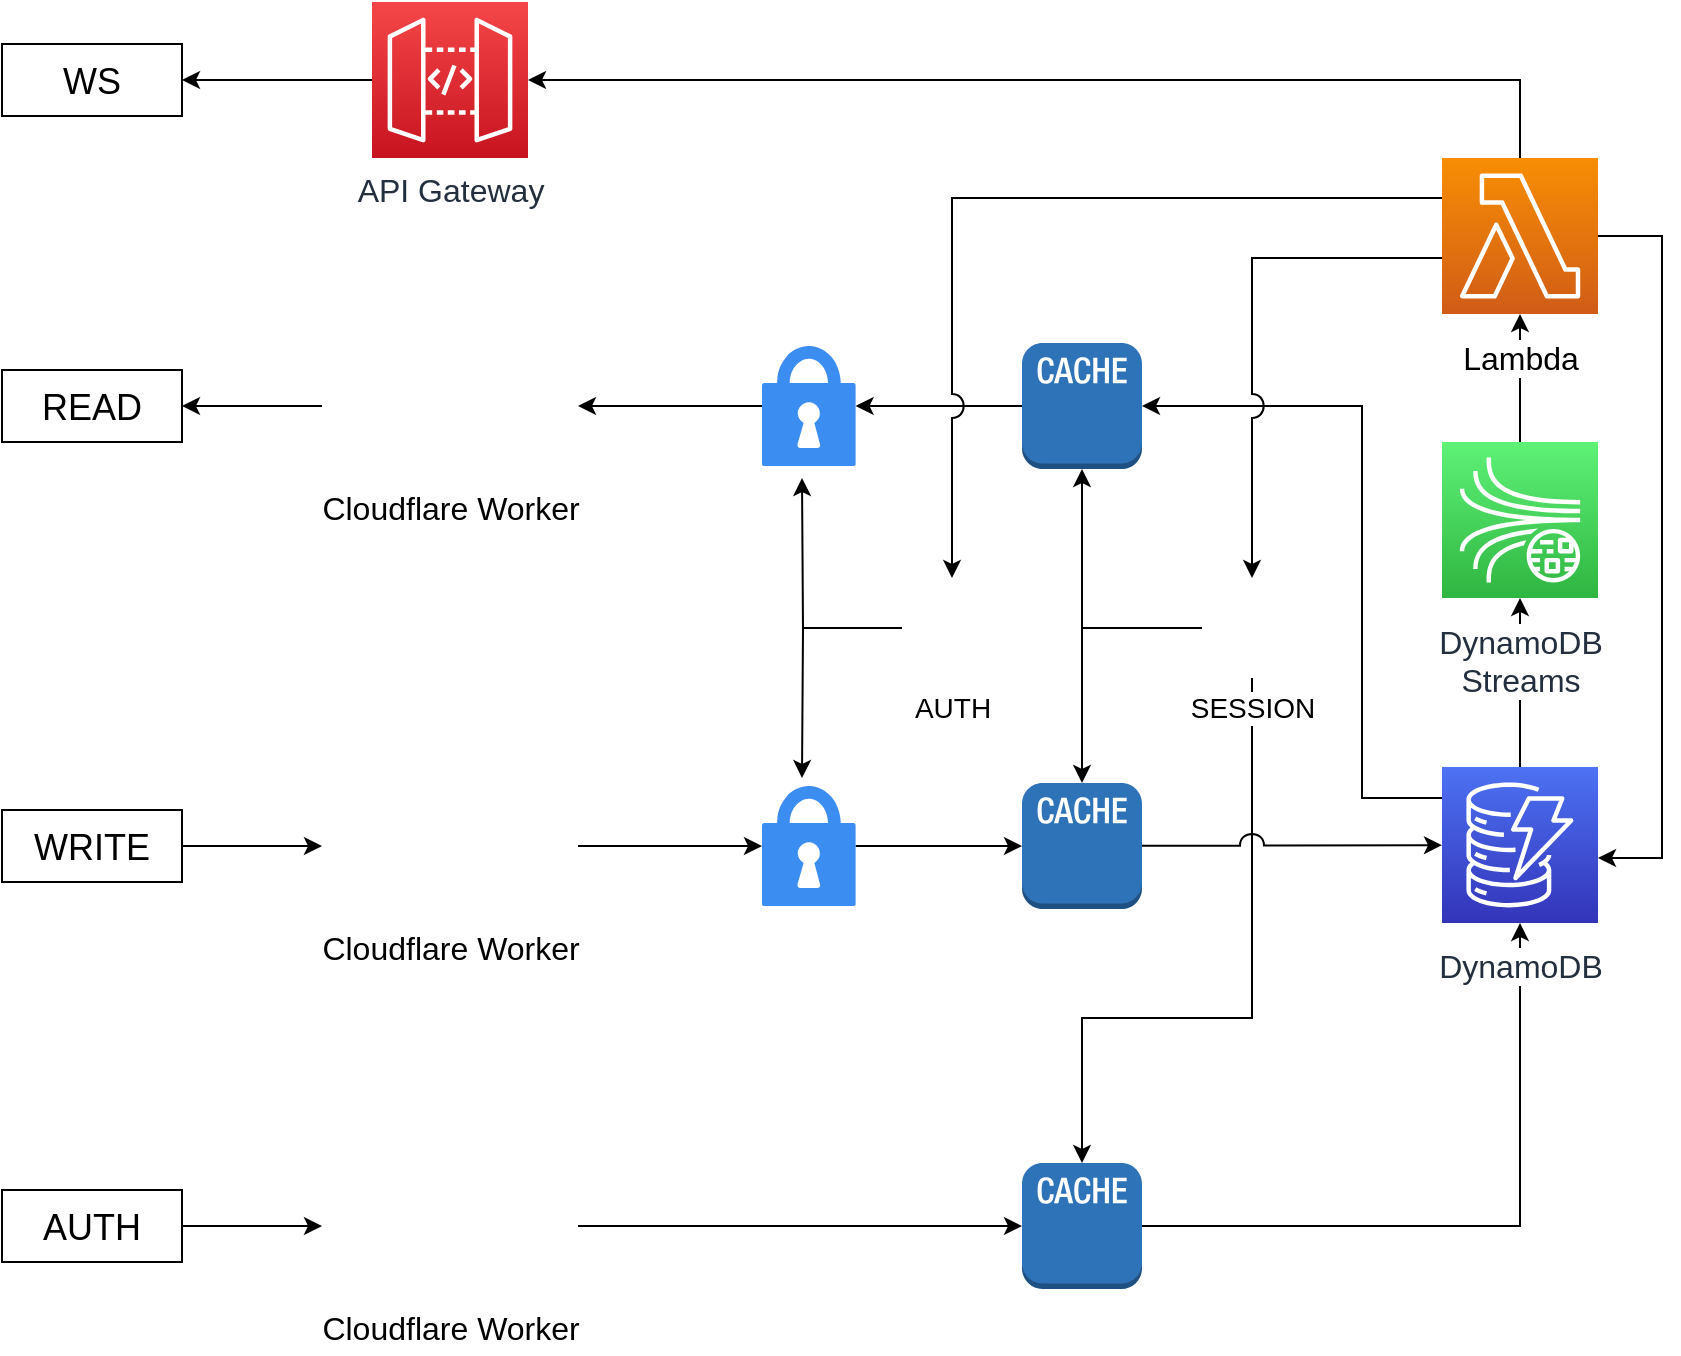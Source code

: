 <mxfile version="13.0.8" type="device"><diagram id="DyJlt8qdVykW9UCU2gx_" name="Page-1"><mxGraphModel dx="1113" dy="713" grid="1" gridSize="10" guides="1" tooltips="1" connect="1" arrows="1" fold="1" page="1" pageScale="1" pageWidth="1100" pageHeight="1700" math="0" shadow="0"><root><mxCell id="0"/><mxCell id="1" parent="0"/><mxCell id="tMOADnat3-F9zTrgGe_Y-24" style="edgeStyle=orthogonalEdgeStyle;rounded=0;orthogonalLoop=1;jettySize=auto;html=1;entryX=1;entryY=0.5;entryDx=0;entryDy=0;startArrow=none;startFill=0;fontSize=18;" edge="1" parent="1" source="tMOADnat3-F9zTrgGe_Y-1" target="tMOADnat3-F9zTrgGe_Y-22"><mxGeometry relative="1" as="geometry"/></mxCell><mxCell id="tMOADnat3-F9zTrgGe_Y-1" value="Cloudflare Worker" style="shape=image;html=1;verticalAlign=top;verticalLabelPosition=bottom;labelBackgroundColor=#ffffff;imageAspect=0;aspect=fixed;image=https://cdn4.iconfinder.com/data/icons/logos-brands-5/24/cloudflare-128.png;spacingTop=-29;spacing=2;fontSize=16;" vertex="1" parent="1"><mxGeometry x="220" y="350" width="128" height="128" as="geometry"/></mxCell><mxCell id="tMOADnat3-F9zTrgGe_Y-7" style="edgeStyle=orthogonalEdgeStyle;rounded=0;orthogonalLoop=1;jettySize=auto;html=1;entryX=1;entryY=0.5;entryDx=0;entryDy=0;entryPerimeter=0;" edge="1" parent="1" source="tMOADnat3-F9zTrgGe_Y-3" target="tMOADnat3-F9zTrgGe_Y-52"><mxGeometry relative="1" as="geometry"><mxPoint x="797.946" y="414" as="targetPoint"/><Array as="points"><mxPoint x="740" y="610"/><mxPoint x="740" y="414"/></Array></mxGeometry></mxCell><mxCell id="tMOADnat3-F9zTrgGe_Y-69" style="edgeStyle=orthogonalEdgeStyle;rounded=0;jumpStyle=arc;jumpSize=12;orthogonalLoop=1;jettySize=auto;html=1;startArrow=none;startFill=0;endArrow=classic;endFill=1;fontSize=18;" edge="1" parent="1" source="tMOADnat3-F9zTrgGe_Y-3" target="tMOADnat3-F9zTrgGe_Y-68"><mxGeometry relative="1" as="geometry"/></mxCell><mxCell id="tMOADnat3-F9zTrgGe_Y-18" value="" style="edgeStyle=orthogonalEdgeStyle;rounded=0;orthogonalLoop=1;jettySize=auto;html=1;fontSize=14;" edge="1" parent="1" source="tMOADnat3-F9zTrgGe_Y-9" target="tMOADnat3-F9zTrgGe_Y-16"><mxGeometry relative="1" as="geometry"/></mxCell><mxCell id="tMOADnat3-F9zTrgGe_Y-9" value="Cloudflare Worker" style="shape=image;html=1;verticalAlign=top;verticalLabelPosition=bottom;labelBackgroundColor=#ffffff;imageAspect=0;aspect=fixed;image=https://cdn4.iconfinder.com/data/icons/logos-brands-5/24/cloudflare-128.png;spacingTop=-29;spacing=2;fontSize=16;" vertex="1" parent="1"><mxGeometry x="220" y="570" width="128" height="128" as="geometry"/></mxCell><mxCell id="tMOADnat3-F9zTrgGe_Y-12" style="edgeStyle=orthogonalEdgeStyle;rounded=0;orthogonalLoop=1;jettySize=auto;html=1;fontSize=14;" edge="1" parent="1" source="tMOADnat3-F9zTrgGe_Y-11" target="tMOADnat3-F9zTrgGe_Y-1"><mxGeometry relative="1" as="geometry"/></mxCell><mxCell id="tMOADnat3-F9zTrgGe_Y-11" value="" style="html=1;aspect=fixed;strokeColor=none;shadow=0;align=center;verticalAlign=top;fillColor=#3B8DF1;shape=mxgraph.gcp2.lock;fontSize=14;" vertex="1" parent="1"><mxGeometry x="440" y="384" width="46.8" height="60" as="geometry"/></mxCell><mxCell id="tMOADnat3-F9zTrgGe_Y-58" style="edgeStyle=orthogonalEdgeStyle;rounded=0;orthogonalLoop=1;jettySize=auto;html=1;startArrow=none;startFill=0;endArrow=classic;endFill=1;fontSize=18;" edge="1" parent="1" source="tMOADnat3-F9zTrgGe_Y-16" target="tMOADnat3-F9zTrgGe_Y-57"><mxGeometry relative="1" as="geometry"/></mxCell><mxCell id="tMOADnat3-F9zTrgGe_Y-16" value="" style="html=1;aspect=fixed;strokeColor=none;shadow=0;align=center;verticalAlign=top;fillColor=#3B8DF1;shape=mxgraph.gcp2.lock;fontSize=14;" vertex="1" parent="1"><mxGeometry x="440" y="604" width="46.8" height="60" as="geometry"/></mxCell><mxCell id="tMOADnat3-F9zTrgGe_Y-33" style="edgeStyle=orthogonalEdgeStyle;rounded=0;orthogonalLoop=1;jettySize=auto;html=1;startArrow=none;startFill=0;endArrow=classic;endFill=1;fontSize=18;" edge="1" parent="1" source="tMOADnat3-F9zTrgGe_Y-19"><mxGeometry relative="1" as="geometry"><mxPoint x="460" y="450" as="targetPoint"/></mxGeometry></mxCell><mxCell id="tMOADnat3-F9zTrgGe_Y-34" style="edgeStyle=orthogonalEdgeStyle;rounded=0;orthogonalLoop=1;jettySize=auto;html=1;startArrow=none;startFill=0;endArrow=classic;endFill=1;fontSize=18;" edge="1" parent="1" source="tMOADnat3-F9zTrgGe_Y-19"><mxGeometry relative="1" as="geometry"><mxPoint x="460" y="600" as="targetPoint"/></mxGeometry></mxCell><mxCell id="tMOADnat3-F9zTrgGe_Y-19" value="AUTH" style="shape=image;html=1;verticalAlign=top;verticalLabelPosition=bottom;labelBackgroundColor=#ffffff;imageAspect=0;aspect=fixed;image=https://cdn1.iconfinder.com/data/icons/hawcons/32/700033-icon-75-document-file-key-128.png;fontSize=14;" vertex="1" parent="1"><mxGeometry x="510" y="500" width="50" height="50" as="geometry"/></mxCell><mxCell id="tMOADnat3-F9zTrgGe_Y-22" value="READ" style="rounded=0;whiteSpace=wrap;html=1;fontSize=18;spacingTop=2;" vertex="1" parent="1"><mxGeometry x="60.0" y="396" width="90" height="36" as="geometry"/></mxCell><mxCell id="tMOADnat3-F9zTrgGe_Y-28" style="edgeStyle=orthogonalEdgeStyle;rounded=0;orthogonalLoop=1;jettySize=auto;html=1;startArrow=none;startFill=0;fontSize=18;" edge="1" parent="1" source="tMOADnat3-F9zTrgGe_Y-27" target="tMOADnat3-F9zTrgGe_Y-9"><mxGeometry relative="1" as="geometry"/></mxCell><mxCell id="tMOADnat3-F9zTrgGe_Y-27" value="WRITE" style="rounded=0;whiteSpace=wrap;html=1;fontSize=18;spacingTop=2;" vertex="1" parent="1"><mxGeometry x="60" y="616" width="90" height="36" as="geometry"/></mxCell><mxCell id="tMOADnat3-F9zTrgGe_Y-37" style="edgeStyle=orthogonalEdgeStyle;rounded=0;orthogonalLoop=1;jettySize=auto;html=1;entryX=0;entryY=0.5;entryDx=0;entryDy=0;startArrow=none;startFill=0;endArrow=classic;endFill=1;fontSize=18;" edge="1" parent="1" source="tMOADnat3-F9zTrgGe_Y-35" target="tMOADnat3-F9zTrgGe_Y-36"><mxGeometry relative="1" as="geometry"/></mxCell><mxCell id="tMOADnat3-F9zTrgGe_Y-35" value="AUTH" style="rounded=0;whiteSpace=wrap;html=1;fontSize=18;spacingTop=2;" vertex="1" parent="1"><mxGeometry x="60" y="806" width="90" height="36" as="geometry"/></mxCell><mxCell id="tMOADnat3-F9zTrgGe_Y-62" style="edgeStyle=orthogonalEdgeStyle;rounded=0;orthogonalLoop=1;jettySize=auto;html=1;startArrow=none;startFill=0;endArrow=classic;endFill=1;fontSize=18;" edge="1" parent="1" source="tMOADnat3-F9zTrgGe_Y-36" target="tMOADnat3-F9zTrgGe_Y-61"><mxGeometry relative="1" as="geometry"/></mxCell><mxCell id="tMOADnat3-F9zTrgGe_Y-36" value="Cloudflare Worker" style="shape=image;html=1;verticalAlign=top;verticalLabelPosition=bottom;labelBackgroundColor=#ffffff;imageAspect=0;aspect=fixed;image=https://cdn4.iconfinder.com/data/icons/logos-brands-5/24/cloudflare-128.png;spacingTop=-29;spacing=2;fontSize=16;" vertex="1" parent="1"><mxGeometry x="220" y="760" width="128" height="128" as="geometry"/></mxCell><mxCell id="tMOADnat3-F9zTrgGe_Y-55" style="edgeStyle=orthogonalEdgeStyle;rounded=0;orthogonalLoop=1;jettySize=auto;html=1;startArrow=none;startFill=0;endArrow=classic;endFill=1;fontSize=18;" edge="1" parent="1" source="tMOADnat3-F9zTrgGe_Y-52" target="tMOADnat3-F9zTrgGe_Y-11"><mxGeometry relative="1" as="geometry"/></mxCell><mxCell id="tMOADnat3-F9zTrgGe_Y-52" value="" style="outlineConnect=0;dashed=0;verticalLabelPosition=bottom;verticalAlign=top;align=center;html=1;shape=mxgraph.aws3.cache_node;fillColor=#2E73B8;gradientColor=none;fontSize=18;" vertex="1" parent="1"><mxGeometry x="570" y="382.5" width="60" height="63" as="geometry"/></mxCell><mxCell id="tMOADnat3-F9zTrgGe_Y-59" style="edgeStyle=orthogonalEdgeStyle;rounded=0;orthogonalLoop=1;jettySize=auto;html=1;startArrow=none;startFill=0;endArrow=classic;endFill=1;fontSize=18;" edge="1" parent="1" source="tMOADnat3-F9zTrgGe_Y-56" target="tMOADnat3-F9zTrgGe_Y-57"><mxGeometry relative="1" as="geometry"><Array as="points"><mxPoint x="600" y="525"/></Array></mxGeometry></mxCell><mxCell id="tMOADnat3-F9zTrgGe_Y-60" style="edgeStyle=orthogonalEdgeStyle;rounded=0;orthogonalLoop=1;jettySize=auto;html=1;startArrow=none;startFill=0;endArrow=classic;endFill=1;fontSize=18;" edge="1" parent="1" source="tMOADnat3-F9zTrgGe_Y-56" target="tMOADnat3-F9zTrgGe_Y-52"><mxGeometry relative="1" as="geometry"><Array as="points"><mxPoint x="600" y="525"/></Array></mxGeometry></mxCell><mxCell id="tMOADnat3-F9zTrgGe_Y-67" style="edgeStyle=orthogonalEdgeStyle;rounded=0;jumpStyle=arc;jumpSize=12;orthogonalLoop=1;jettySize=auto;html=1;startArrow=none;startFill=0;endArrow=classic;endFill=1;fontSize=18;" edge="1" parent="1" source="tMOADnat3-F9zTrgGe_Y-56" target="tMOADnat3-F9zTrgGe_Y-61"><mxGeometry relative="1" as="geometry"><Array as="points"><mxPoint x="685" y="720"/><mxPoint x="600" y="720"/></Array></mxGeometry></mxCell><mxCell id="tMOADnat3-F9zTrgGe_Y-56" value="SESSION" style="shape=image;html=1;verticalAlign=top;verticalLabelPosition=bottom;labelBackgroundColor=#ffffff;imageAspect=0;aspect=fixed;image=https://cdn1.iconfinder.com/data/icons/hawcons/32/700033-icon-75-document-file-key-128.png;fontSize=14;" vertex="1" parent="1"><mxGeometry x="660" y="500" width="50" height="50" as="geometry"/></mxCell><mxCell id="tMOADnat3-F9zTrgGe_Y-65" style="rounded=0;orthogonalLoop=1;jettySize=auto;html=1;startArrow=none;startFill=0;endArrow=classic;endFill=1;fontSize=18;elbow=vertical;jumpStyle=arc;jumpSize=12;" edge="1" parent="1" source="tMOADnat3-F9zTrgGe_Y-57" target="tMOADnat3-F9zTrgGe_Y-3"><mxGeometry relative="1" as="geometry"/></mxCell><mxCell id="tMOADnat3-F9zTrgGe_Y-57" value="" style="outlineConnect=0;dashed=0;verticalLabelPosition=bottom;verticalAlign=top;align=center;html=1;shape=mxgraph.aws3.cache_node;fillColor=#2E73B8;gradientColor=none;fontSize=18;" vertex="1" parent="1"><mxGeometry x="570" y="602.5" width="60" height="63" as="geometry"/></mxCell><mxCell id="tMOADnat3-F9zTrgGe_Y-64" style="edgeStyle=orthogonalEdgeStyle;rounded=0;orthogonalLoop=1;jettySize=auto;html=1;startArrow=none;startFill=0;endArrow=classic;endFill=1;fontSize=18;" edge="1" parent="1" source="tMOADnat3-F9zTrgGe_Y-61" target="tMOADnat3-F9zTrgGe_Y-3"><mxGeometry relative="1" as="geometry"><Array as="points"><mxPoint x="819" y="824"/></Array></mxGeometry></mxCell><mxCell id="tMOADnat3-F9zTrgGe_Y-61" value="" style="outlineConnect=0;dashed=0;verticalLabelPosition=bottom;verticalAlign=top;align=center;html=1;shape=mxgraph.aws3.cache_node;fillColor=#2E73B8;gradientColor=none;fontSize=18;" vertex="1" parent="1"><mxGeometry x="570" y="792.5" width="60" height="63" as="geometry"/></mxCell><mxCell id="tMOADnat3-F9zTrgGe_Y-71" style="edgeStyle=orthogonalEdgeStyle;rounded=0;jumpStyle=arc;jumpSize=12;orthogonalLoop=1;jettySize=auto;html=1;startArrow=none;startFill=0;endArrow=classic;endFill=1;fontSize=18;" edge="1" parent="1" source="tMOADnat3-F9zTrgGe_Y-68" target="tMOADnat3-F9zTrgGe_Y-70"><mxGeometry relative="1" as="geometry"/></mxCell><mxCell id="tMOADnat3-F9zTrgGe_Y-68" value="DynamoDB&lt;br style=&quot;font-size: 16px;&quot;&gt;Streams" style="outlineConnect=0;fontColor=#232F3E;gradientColor=#5EF277;gradientDirection=north;fillColor=#2FB541;strokeColor=#ffffff;dashed=0;verticalLabelPosition=bottom;verticalAlign=top;align=center;html=1;fontSize=16;fontStyle=0;aspect=fixed;shape=mxgraph.aws4.resourceIcon;resIcon=mxgraph.aws4.kinesis_data_streams;labelBackgroundColor=#ffffff;spacingTop=6;" vertex="1" parent="1"><mxGeometry x="780" y="432" width="78" height="78" as="geometry"/></mxCell><mxCell id="tMOADnat3-F9zTrgGe_Y-72" style="edgeStyle=orthogonalEdgeStyle;rounded=0;jumpStyle=arc;jumpSize=12;orthogonalLoop=1;jettySize=auto;html=1;startArrow=none;startFill=0;endArrow=classic;endFill=1;fontSize=18;" edge="1" parent="1" source="tMOADnat3-F9zTrgGe_Y-70" target="tMOADnat3-F9zTrgGe_Y-56"><mxGeometry relative="1" as="geometry"><Array as="points"><mxPoint x="685" y="340"/></Array></mxGeometry></mxCell><mxCell id="tMOADnat3-F9zTrgGe_Y-73" style="edgeStyle=orthogonalEdgeStyle;rounded=0;jumpStyle=arc;jumpSize=12;orthogonalLoop=1;jettySize=auto;html=1;startArrow=none;startFill=0;endArrow=classic;endFill=1;fontSize=18;" edge="1" parent="1" source="tMOADnat3-F9zTrgGe_Y-70" target="tMOADnat3-F9zTrgGe_Y-19"><mxGeometry relative="1" as="geometry"><Array as="points"><mxPoint x="535" y="310"/></Array></mxGeometry></mxCell><mxCell id="tMOADnat3-F9zTrgGe_Y-77" style="edgeStyle=orthogonalEdgeStyle;rounded=0;jumpStyle=arc;jumpSize=12;orthogonalLoop=1;jettySize=auto;html=1;startArrow=none;startFill=0;endArrow=classic;endFill=1;fontSize=18;" edge="1" parent="1" source="tMOADnat3-F9zTrgGe_Y-70" target="tMOADnat3-F9zTrgGe_Y-74"><mxGeometry relative="1" as="geometry"><Array as="points"><mxPoint x="819" y="251"/></Array></mxGeometry></mxCell><mxCell id="tMOADnat3-F9zTrgGe_Y-78" style="edgeStyle=orthogonalEdgeStyle;rounded=0;jumpStyle=arc;jumpSize=12;orthogonalLoop=1;jettySize=auto;html=1;startArrow=none;startFill=0;endArrow=classic;endFill=1;fontSize=18;" edge="1" parent="1" source="tMOADnat3-F9zTrgGe_Y-70" target="tMOADnat3-F9zTrgGe_Y-3"><mxGeometry relative="1" as="geometry"><mxPoint x="900" y="640" as="targetPoint"/><Array as="points"><mxPoint x="890" y="329"/><mxPoint x="890" y="640"/></Array></mxGeometry></mxCell><mxCell id="tMOADnat3-F9zTrgGe_Y-70" value="Lambda" style="outlineConnect=0;fontColor=#000000;gradientColor=#F78E04;gradientDirection=north;fillColor=#D05C17;strokeColor=#ffffff;dashed=0;verticalLabelPosition=bottom;verticalAlign=top;align=center;html=1;fontSize=16;fontStyle=0;aspect=fixed;shape=mxgraph.aws4.resourceIcon;resIcon=mxgraph.aws4.lambda;labelBackgroundColor=#ffffff;spacingBottom=0;spacingTop=6;" vertex="1" parent="1"><mxGeometry x="780" y="290" width="78" height="78" as="geometry"/></mxCell><mxCell id="tMOADnat3-F9zTrgGe_Y-76" style="edgeStyle=orthogonalEdgeStyle;rounded=0;jumpStyle=arc;jumpSize=12;orthogonalLoop=1;jettySize=auto;html=1;startArrow=none;startFill=0;endArrow=classic;endFill=1;fontSize=18;" edge="1" parent="1" source="tMOADnat3-F9zTrgGe_Y-74" target="tMOADnat3-F9zTrgGe_Y-75"><mxGeometry relative="1" as="geometry"/></mxCell><mxCell id="tMOADnat3-F9zTrgGe_Y-74" value="API Gateway" style="outlineConnect=0;fontColor=#232F3E;gradientColor=#F54749;gradientDirection=north;fillColor=#C7131F;strokeColor=#ffffff;dashed=0;verticalLabelPosition=bottom;verticalAlign=top;align=center;html=1;fontSize=16;fontStyle=0;aspect=fixed;shape=mxgraph.aws4.resourceIcon;resIcon=mxgraph.aws4.api_gateway;" vertex="1" parent="1"><mxGeometry x="245" y="212" width="78" height="78" as="geometry"/></mxCell><mxCell id="tMOADnat3-F9zTrgGe_Y-75" value="WS" style="rounded=0;whiteSpace=wrap;html=1;fontSize=18;spacingTop=2;" vertex="1" parent="1"><mxGeometry x="60" y="233" width="90" height="36" as="geometry"/></mxCell><mxCell id="tMOADnat3-F9zTrgGe_Y-3" value="DynamoDB" style="outlineConnect=0;fontColor=#232F3E;gradientColor=#4D72F3;gradientDirection=north;fillColor=#3334B9;strokeColor=#ffffff;dashed=0;verticalLabelPosition=bottom;verticalAlign=top;align=center;html=1;fontSize=16;fontStyle=0;aspect=fixed;shape=mxgraph.aws4.resourceIcon;resIcon=mxgraph.aws4.dynamodb;labelBackgroundColor=#ffffff;spacingTop=5;" vertex="1" parent="1"><mxGeometry x="780" y="594.5" width="78" height="78" as="geometry"/></mxCell></root></mxGraphModel></diagram></mxfile>
